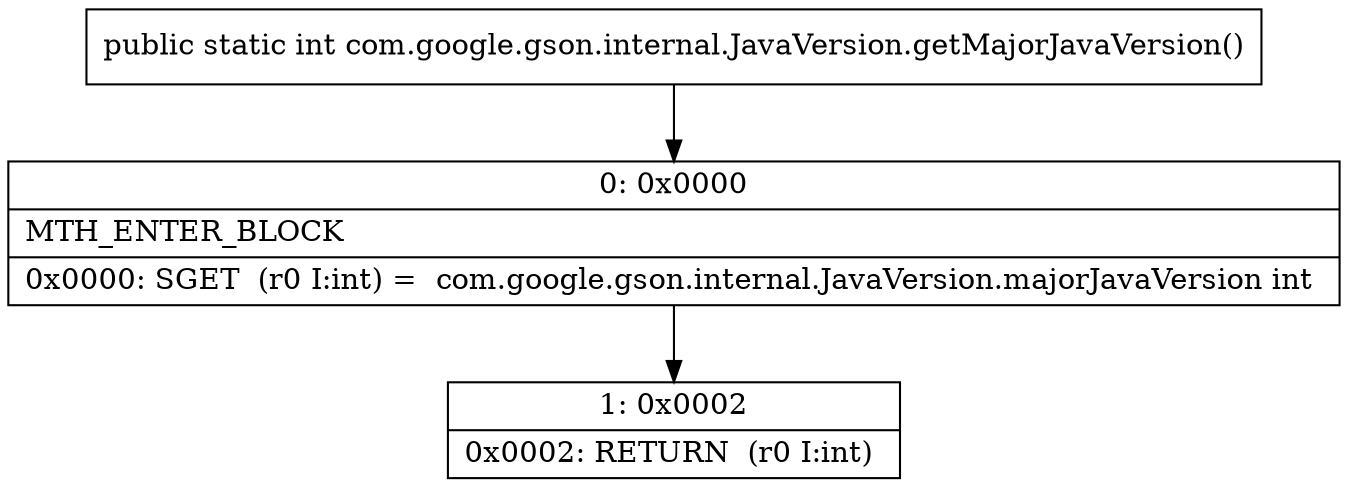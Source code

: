 digraph "CFG forcom.google.gson.internal.JavaVersion.getMajorJavaVersion()I" {
Node_0 [shape=record,label="{0\:\ 0x0000|MTH_ENTER_BLOCK\l|0x0000: SGET  (r0 I:int) =  com.google.gson.internal.JavaVersion.majorJavaVersion int \l}"];
Node_1 [shape=record,label="{1\:\ 0x0002|0x0002: RETURN  (r0 I:int) \l}"];
MethodNode[shape=record,label="{public static int com.google.gson.internal.JavaVersion.getMajorJavaVersion() }"];
MethodNode -> Node_0;
Node_0 -> Node_1;
}

